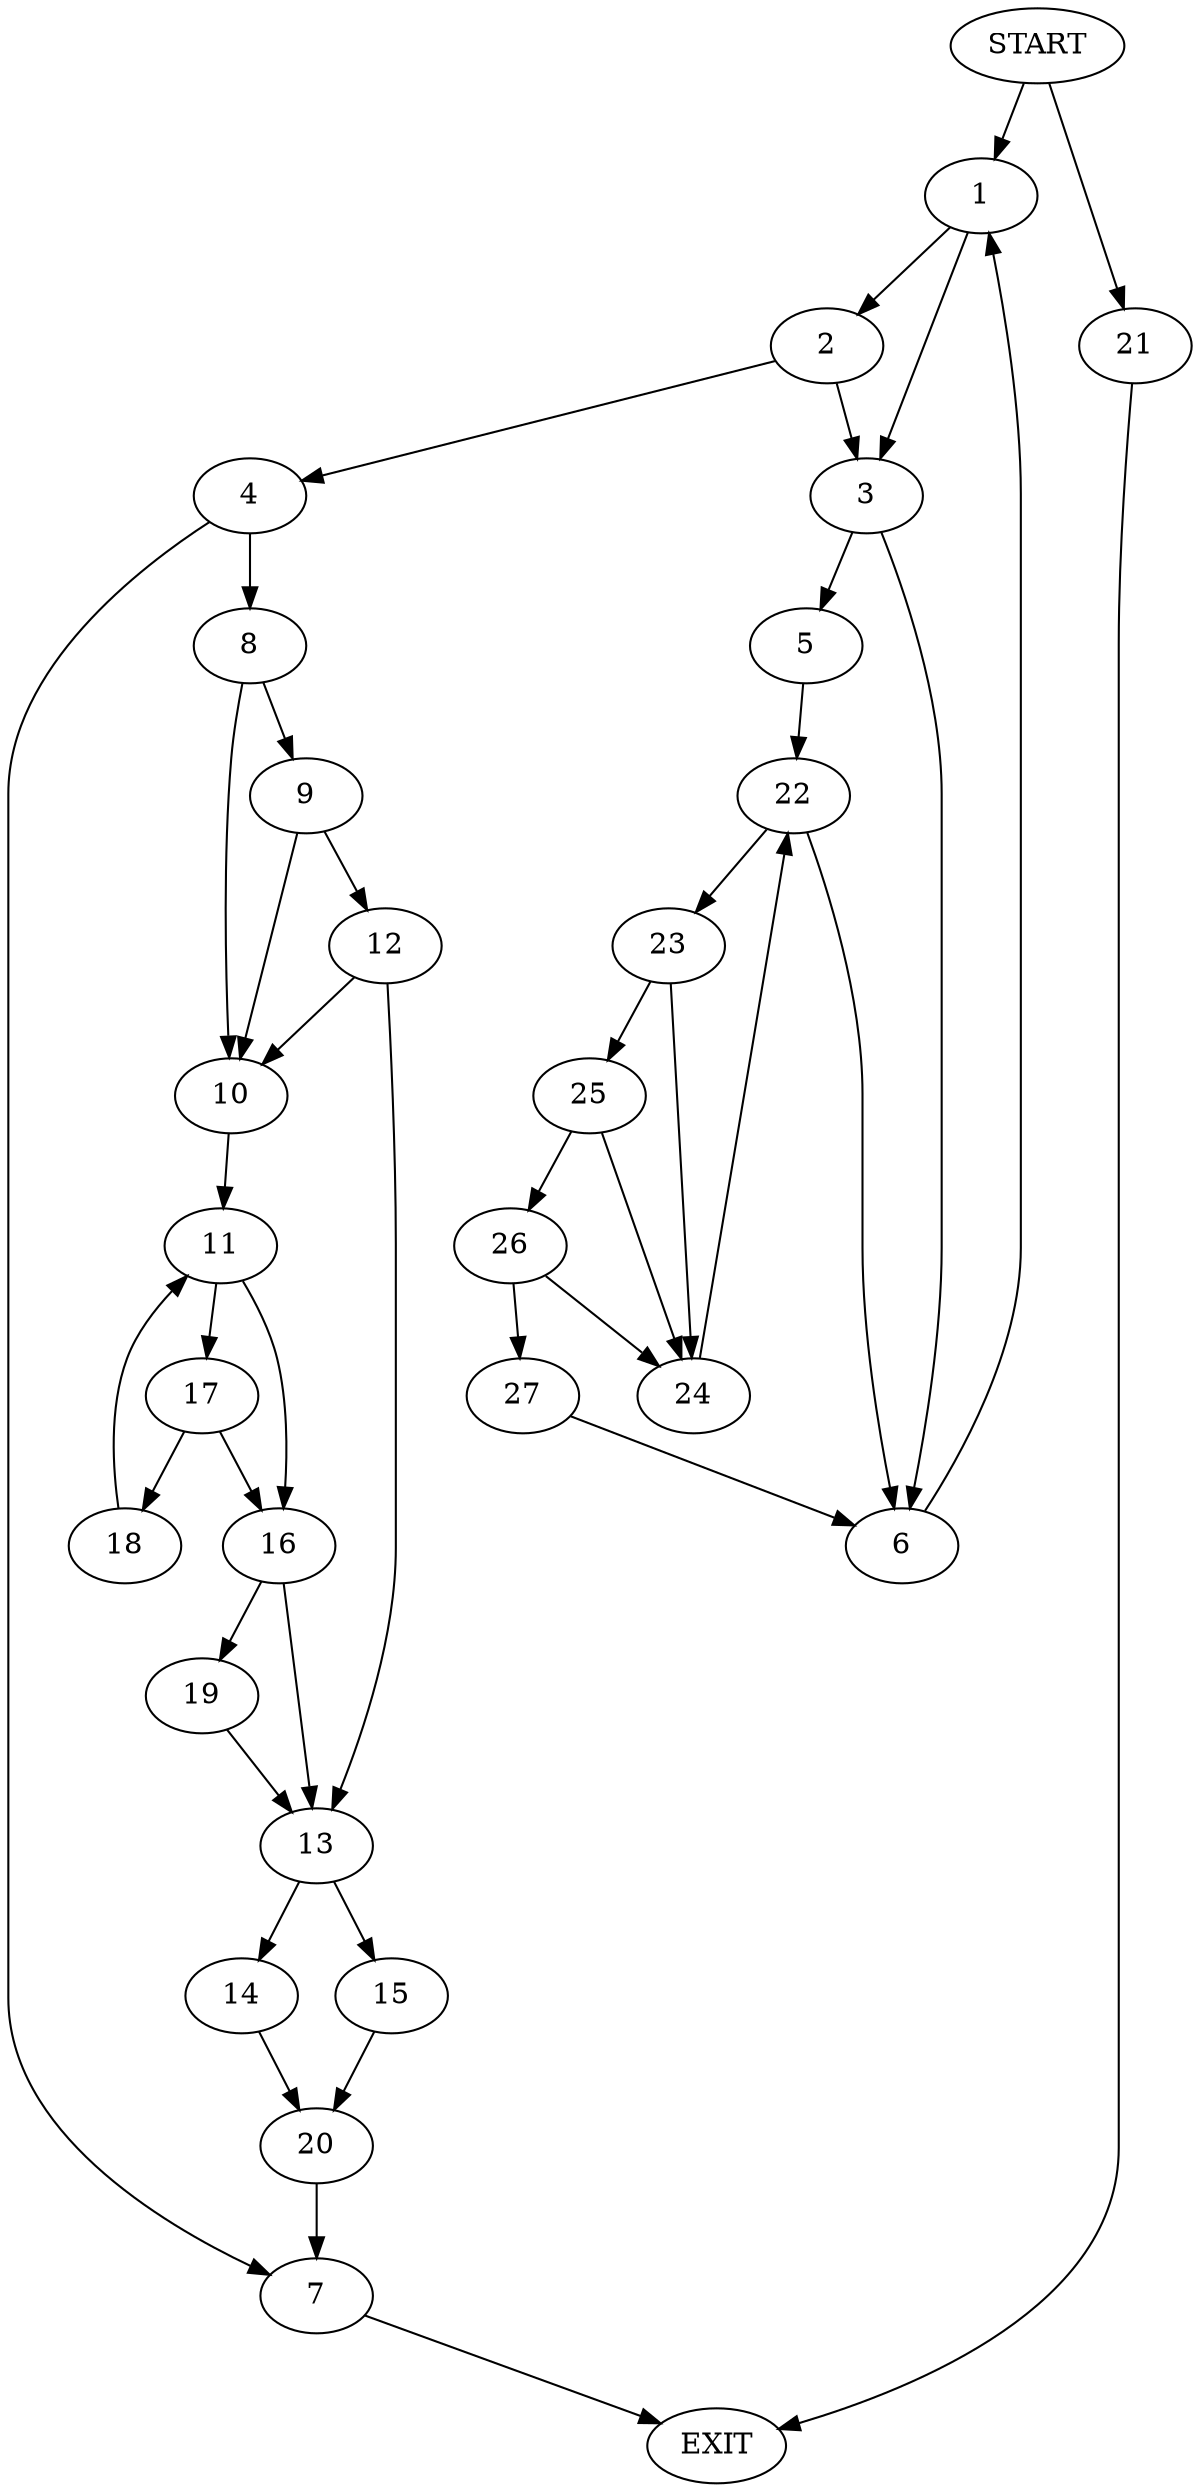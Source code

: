 digraph {
0 [label="START"]
28 [label="EXIT"]
0 -> 1
1 -> 2
1 -> 3
2 -> 4
2 -> 3
3 -> 5
3 -> 6
4 -> 7
4 -> 8
7 -> 28
8 -> 9
8 -> 10
10 -> 11
9 -> 10
9 -> 12
12 -> 13
12 -> 10
13 -> 14
13 -> 15
11 -> 16
11 -> 17
17 -> 16
17 -> 18
16 -> 13
16 -> 19
18 -> 11
19 -> 13
15 -> 20
14 -> 20
20 -> 7
0 -> 21
21 -> 28
6 -> 1
5 -> 22
22 -> 23
22 -> 6
23 -> 24
23 -> 25
25 -> 26
25 -> 24
24 -> 22
26 -> 24
26 -> 27
27 -> 6
}
